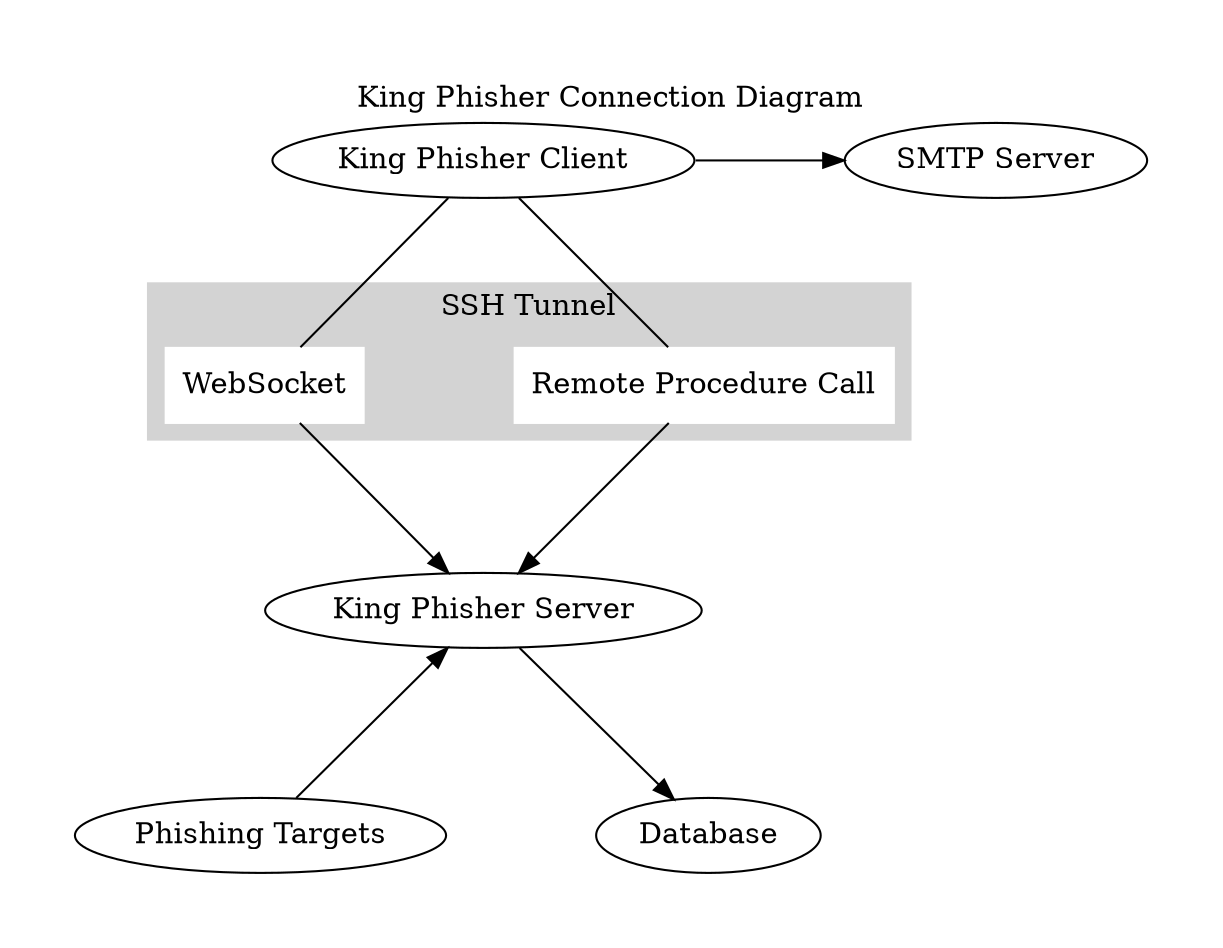 // diagram overview of the king phisher architecture
digraph {
    graph [pad="0.5", nodesep="1", ranksep="1"];
    label="King Phisher Connection Diagram";
    labelloc="t";

    {rank=same; KingPhisherClient; SMTPServer}
    {rank=same; Database; PhishingTargets}

    Database
    KingPhisherClient  [label="King Phisher Client"]
    KingPhisherServer  [label="King Phisher Server"]
    PhishingTargets    [label="Phishing Targets"]
    RPC                [color=white; shape=box; style=filled; label="Remote Procedure Call"]
    SMTPServer         [label="SMTP Server"]
    WebSocket          [color=white; shape=box; style=filled]

    subgraph cluster_SSHTunnel {
        color = lightgray;
        label = "SSH Tunnel";
        style = filled;
        RPC WebSocket;
    }

    KingPhisherClient       -> SMTPServer
    KingPhisherClient       -> WebSocket         [arrowhead=none]
    WebSocket               -> KingPhisherServer
    KingPhisherClient       -> RPC               [arrowhead=none]
    KingPhisherServer       -> Database
    PhishingTargets         -> KingPhisherServer
    RPC                     -> KingPhisherServer
}
